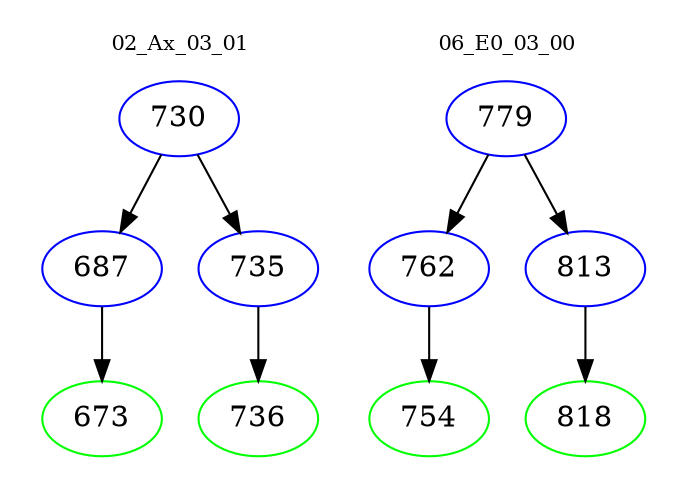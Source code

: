 digraph{
subgraph cluster_0 {
color = white
label = "02_Ax_03_01";
fontsize=10;
T0_730 [label="730", color="blue"]
T0_730 -> T0_687 [color="black"]
T0_687 [label="687", color="blue"]
T0_687 -> T0_673 [color="black"]
T0_673 [label="673", color="green"]
T0_730 -> T0_735 [color="black"]
T0_735 [label="735", color="blue"]
T0_735 -> T0_736 [color="black"]
T0_736 [label="736", color="green"]
}
subgraph cluster_1 {
color = white
label = "06_E0_03_00";
fontsize=10;
T1_779 [label="779", color="blue"]
T1_779 -> T1_762 [color="black"]
T1_762 [label="762", color="blue"]
T1_762 -> T1_754 [color="black"]
T1_754 [label="754", color="green"]
T1_779 -> T1_813 [color="black"]
T1_813 [label="813", color="blue"]
T1_813 -> T1_818 [color="black"]
T1_818 [label="818", color="green"]
}
}
